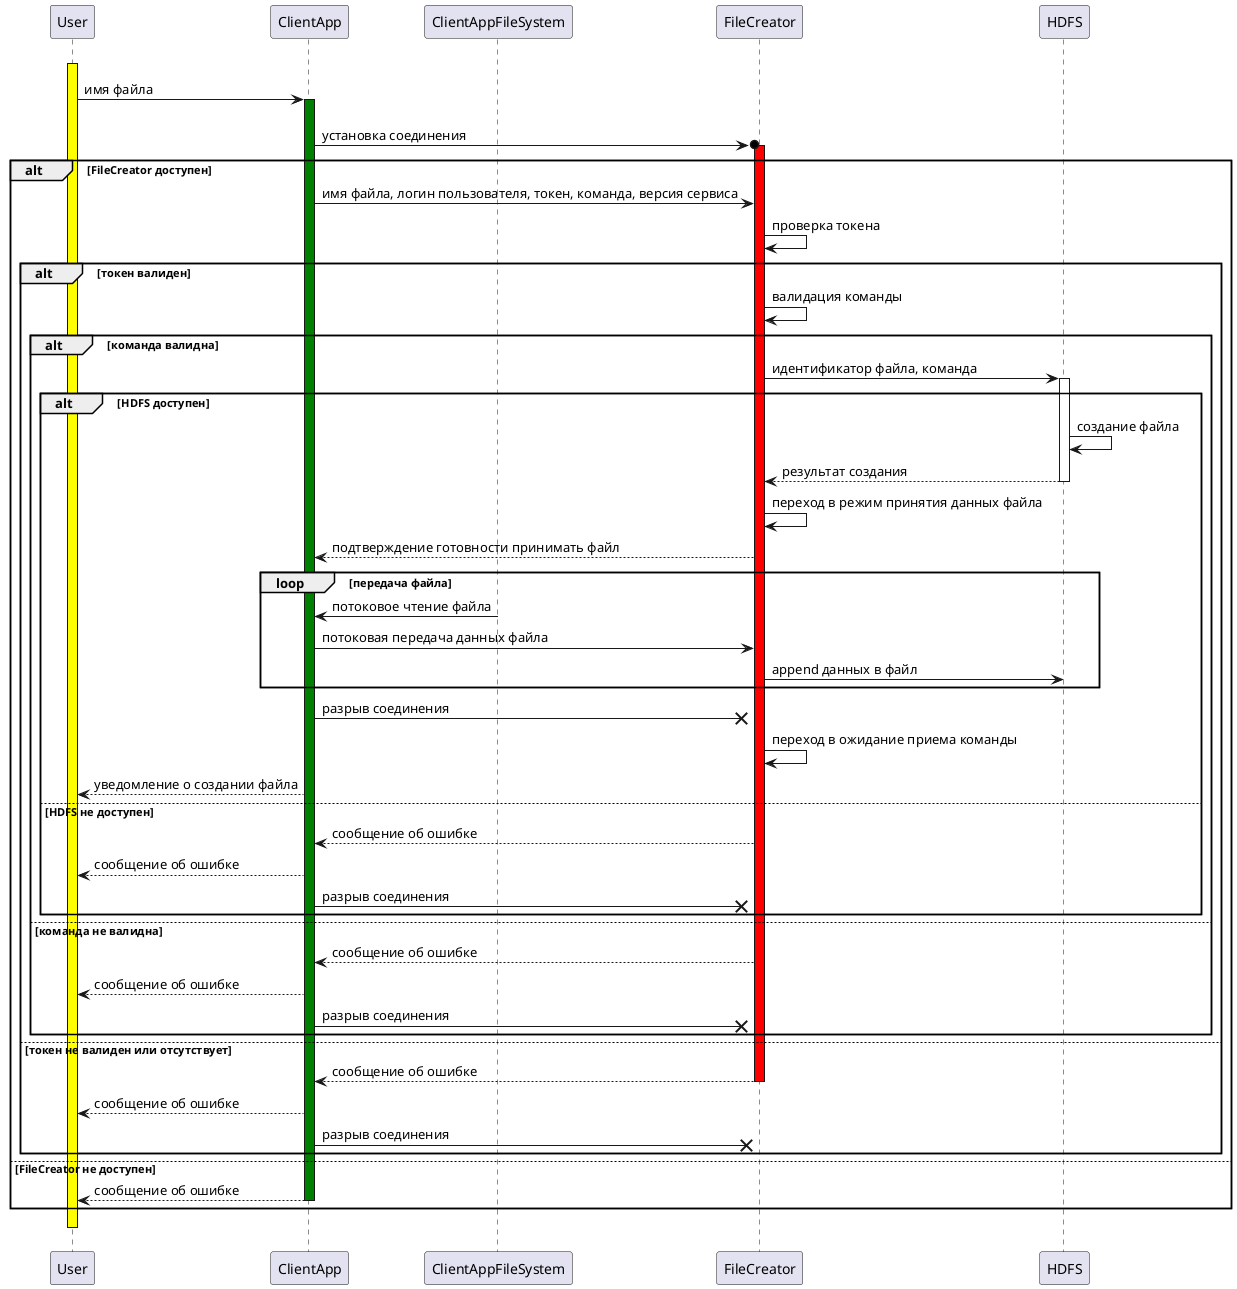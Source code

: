 @startuml

User -[hidden]-> User ++ #yellow
User -> ClientApp ++ #green: имя файла
ClientApp -[hidden]-> ClientAppFileSystem
ClientApp ->o FileCreator ++ #red: установка соединения

alt FileCreator доступен
  ClientApp -> FileCreator: имя файла, логин пользователя, токен, команда, версия сервиса
  FileCreator -> FileCreator: проверка токена
    alt токен валиден
      FileCreator -> FileCreator: валидация команды
      alt команда валидна
          FileCreator -> HDFS ++ #white: идентификатор файла, команда
          alt HDFS доступен
            HDFS -> HDFS: создание файла
            HDFS --> FileCreator -- #white: результат создания
            FileCreator -> FileCreator: переход в режим принятия данных файла
            FileCreator --> ClientApp: подтверждение готовности принимать файл
            loop передача файла
              ClientAppFileSystem -> ClientApp: потоковое чтение файла
              ClientApp -> FileCreator: потоковая передача данных файла
              FileCreator -> HDFS: append данных в файл
            end loop
            ClientApp ->x FileCreator: разрыв соединения
            FileCreator -> FileCreator: переход в ожидание приема команды
            ClientApp --> User: уведомление о создании файла
          else HDFS не доступен
            FileCreator --> ClientApp: сообщение об ошибке
            ClientApp --> User: сообщение об ошибке
            ClientApp ->x FileCreator: разрыв соединения
          end
      else команда не валидна
        FileCreator --> ClientApp: сообщение об ошибке
        ClientApp --> User: сообщение об ошибке
        ClientApp ->x FileCreator: разрыв соединения
      end
    else токен не валиден или отсутствует
      FileCreator --> ClientApp -- #white: сообщение об ошибке
      ClientApp --> User: сообщение об ошибке
      ClientApp ->x FileCreator: разрыв соединения
    end
else FileCreator не доступен
  ClientApp --> User -- #green: сообщение об ошибке
end
User -[hidden]-> User -- #yellow

@enduml
